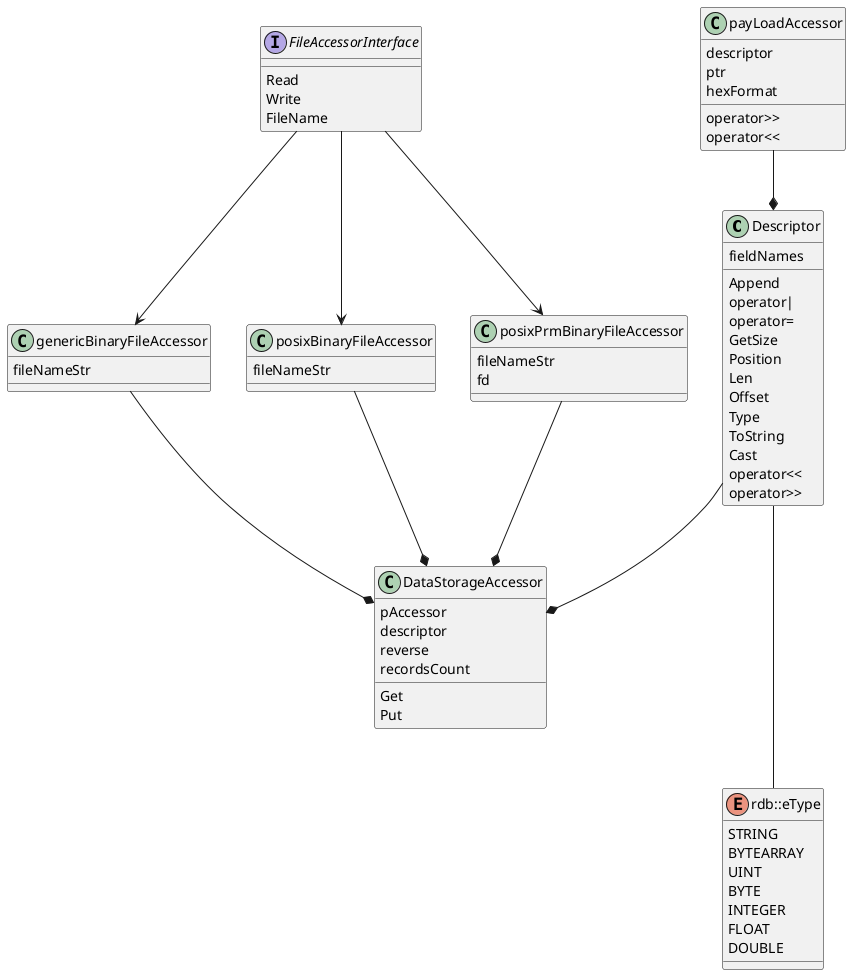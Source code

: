 @startuml

class Descriptor {
    {field} fieldNames

    {method} Append
    {method} operator|
    {method} operator=
    {method} GetSize
    {method} Position
    {method} Len
    {method} Offset
    {method} Type
    {method} ToString
    {method} Cast
    {method} operator<<
    {method} operator>>
}

class genericBinaryFileAccessor {
    {field} fileNameStr
}


class posixBinaryFileAccessor {
    {field} fileNameStr
}

class posixPrmBinaryFileAccessor {
    {field} fileNameStr
    {field} fd
}


interface FileAccessorInterface {
    {method} Read
    {method} Write
    {method} FileName
}

class payLoadAccessor {
    {field} descriptor
    {field} ptr
    {field} hexFormat

    {method} operator>>
    {method} operator<<
}

class DataStorageAccessor {
    {field} pAccessor
    {field} descriptor
    {field} reverse
    {field} recordsCount

    {method} Get
    {method} Put
}

enum rdb::eType {
    STRING
    BYTEARRAY
    UINT
    BYTE
    INTEGER
    FLOAT
    DOUBLE
}

FileAccessorInterface --> genericBinaryFileAccessor
FileAccessorInterface --> posixBinaryFileAccessor
FileAccessorInterface --> posixPrmBinaryFileAccessor

genericBinaryFileAccessor --* DataStorageAccessor
posixBinaryFileAccessor --* DataStorageAccessor
posixPrmBinaryFileAccessor --* DataStorageAccessor

Descriptor --* DataStorageAccessor

Descriptor --- rdb::eType

payLoadAccessor --* Descriptor

@enduml